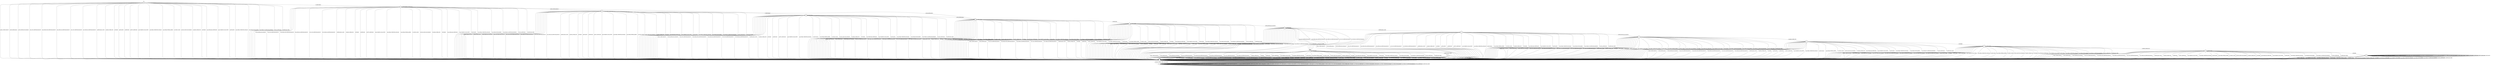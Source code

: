 digraph g {

	s0 [shape="doublecircle" label="s0"];
	s1 [shape="doublecircle" label="s1"];
	s2 [shape="circle" label="s2"];
	s3 [shape="doublecircle" label="s3"];
	s4 [shape="doublecircle" label="s4"];
	s5 [shape="doublecircle" label="s5"];
	s6 [shape="doublecircle" label="s6"];
	s7 [shape="doublecircle" label="s7"];
	s8 [shape="doublecircle" label="s8"];
	s9 [shape="doublecircle" label="s9"];
	s10 [shape="doublecircle" label="s10"];
	s11 [shape="doublecircle" label="s11"];
	s12 [shape="doublecircle" label="s12"];
	s13 [shape="doublecircle" label="s13"];
	s14 [shape="doublecircle" label="s14"];
	s15 [shape="doublecircle" label="s15"];
	s16 [shape="doublecircle" label="s16"];
	s0 -> s1 [label="I_HELLO_VERIFY_REQUEST"];
	s0 -> s1 [label="I_ECDH_SERVER_HELLO"];
	s0 -> s1 [label="I_ECDH_SERVER_KEY_EXCHANGE"];
	s0 -> s1 [label="I_RSA_SIGN_CERTIFICATE_REQUEST"];
	s0 -> s1 [label="I_RSA_FIXED_ECDH_CERTIFICATE_REQUEST"];
	s0 -> s1 [label="I_RSA_FIXED_DH_CERTIFICATE_REQUEST"];
	s0 -> s1 [label="I_DSS_SIGN_CERTIFICATE_REQUEST"];
	s0 -> s1 [label="I_DSS_FIXED_DH_CERTIFICATE_REQUEST"];
	s0 -> s1 [label="I_SERVER_HELLO_DONE"];
	s0 -> s1 [label="I_CHANGE_CIPHER_SPEC"];
	s0 -> s1 [label="I_FINISHED"];
	s0 -> s1 [label="I_APPLICATION"];
	s0 -> s1 [label="I_CERTIFICATE"];
	s0 -> s1 [label="I_EMPTY_CERTIFICATE"];
	s0 -> s1 [label="I_Alert(WARNING,CLOSE_NOTIFY)"];
	s0 -> s1 [label="I_Alert(FATAL,UNEXPECTED_MESSAGE)"];
	s0 -> s3 [label="O_CLIENT_HELLO"];
	s0 -> s1 [label="O_Alert(FATAL,INTERNAL_ERROR)"];
	s0 -> s1 [label="O_SOCKET_CLOSED"];
	s0 -> s1 [label="O_ECDH_CLIENT_KEY_EXCHANGE"];
	s0 -> s1 [label="O_CHANGE_CIPHER_SPEC"];
	s0 -> s1 [label="O_FINISHED"];
	s0 -> s1 [label="O_Alert(FATAL,BAD_CERTIFICATE)"];
	s0 -> s1 [label="O_Alert(WARNING,CLOSE_NOTIFY)"];
	s0 -> s1 [label="O_APPLICATION"];
	s0 -> s1 [label="O_Alert(FATAL,UNEXPECTED_MESSAGE)"];
	s0 -> s1 [label="O_Alert(FATAL,DECODE_ERROR)"];
	s0 -> s1 [label="O_Alert(FATAL,NO_CERTIFICATE_RESERVED)"];
	s0 -> s1 [label="O_ECDSA_CERTIFICATE"];
	s0 -> s1 [label="O_CERTIFICATE_VERIFY"];
	s1 -> s1 [label="I_HELLO_VERIFY_REQUEST"];
	s1 -> s1 [label="I_ECDH_SERVER_HELLO"];
	s1 -> s1 [label="I_ECDH_SERVER_KEY_EXCHANGE"];
	s1 -> s1 [label="I_RSA_SIGN_CERTIFICATE_REQUEST"];
	s1 -> s1 [label="I_RSA_FIXED_ECDH_CERTIFICATE_REQUEST"];
	s1 -> s1 [label="I_RSA_FIXED_DH_CERTIFICATE_REQUEST"];
	s1 -> s1 [label="I_DSS_SIGN_CERTIFICATE_REQUEST"];
	s1 -> s1 [label="I_DSS_FIXED_DH_CERTIFICATE_REQUEST"];
	s1 -> s1 [label="I_SERVER_HELLO_DONE"];
	s1 -> s1 [label="I_CHANGE_CIPHER_SPEC"];
	s1 -> s1 [label="I_FINISHED"];
	s1 -> s1 [label="I_APPLICATION"];
	s1 -> s1 [label="I_CERTIFICATE"];
	s1 -> s1 [label="I_EMPTY_CERTIFICATE"];
	s1 -> s1 [label="I_Alert(WARNING,CLOSE_NOTIFY)"];
	s1 -> s1 [label="I_Alert(FATAL,UNEXPECTED_MESSAGE)"];
	s1 -> s1 [label="O_CLIENT_HELLO"];
	s1 -> s1 [label="O_Alert(FATAL,INTERNAL_ERROR)"];
	s1 -> s1 [label="O_SOCKET_CLOSED"];
	s1 -> s1 [label="O_ECDH_CLIENT_KEY_EXCHANGE"];
	s1 -> s2 [label="O_CHANGE_CIPHER_SPEC"];
	s1 -> s1 [label="O_FINISHED"];
	s1 -> s1 [label="O_Alert(FATAL,BAD_CERTIFICATE)"];
	s1 -> s1 [label="O_Alert(WARNING,CLOSE_NOTIFY)"];
	s1 -> s2 [label="O_APPLICATION"];
	s1 -> s1 [label="O_Alert(FATAL,UNEXPECTED_MESSAGE)"];
	s1 -> s1 [label="O_Alert(FATAL,DECODE_ERROR)"];
	s1 -> s1 [label="O_Alert(FATAL,NO_CERTIFICATE_RESERVED)"];
	s1 -> s1 [label="O_ECDSA_CERTIFICATE"];
	s1 -> s1 [label="O_CERTIFICATE_VERIFY"];
	s2 -> s2 [label="I_HELLO_VERIFY_REQUEST"];
	s2 -> s2 [label="I_ECDH_SERVER_HELLO"];
	s2 -> s2 [label="I_ECDH_SERVER_KEY_EXCHANGE"];
	s2 -> s2 [label="I_RSA_SIGN_CERTIFICATE_REQUEST"];
	s2 -> s2 [label="I_RSA_FIXED_ECDH_CERTIFICATE_REQUEST"];
	s2 -> s2 [label="I_RSA_FIXED_DH_CERTIFICATE_REQUEST"];
	s2 -> s2 [label="I_DSS_SIGN_CERTIFICATE_REQUEST"];
	s2 -> s2 [label="I_DSS_FIXED_DH_CERTIFICATE_REQUEST"];
	s2 -> s2 [label="I_SERVER_HELLO_DONE"];
	s2 -> s2 [label="I_CHANGE_CIPHER_SPEC"];
	s2 -> s2 [label="I_FINISHED"];
	s2 -> s2 [label="I_APPLICATION"];
	s2 -> s2 [label="I_CERTIFICATE"];
	s2 -> s2 [label="I_EMPTY_CERTIFICATE"];
	s2 -> s2 [label="I_Alert(WARNING,CLOSE_NOTIFY)"];
	s2 -> s2 [label="I_Alert(FATAL,UNEXPECTED_MESSAGE)"];
	s2 -> s2 [label="O_CLIENT_HELLO"];
	s2 -> s2 [label="O_Alert(FATAL,INTERNAL_ERROR)"];
	s2 -> s2 [label="O_SOCKET_CLOSED"];
	s2 -> s2 [label="O_ECDH_CLIENT_KEY_EXCHANGE"];
	s2 -> s2 [label="O_CHANGE_CIPHER_SPEC"];
	s2 -> s2 [label="O_FINISHED"];
	s2 -> s2 [label="O_Alert(FATAL,BAD_CERTIFICATE)"];
	s2 -> s2 [label="O_Alert(WARNING,CLOSE_NOTIFY)"];
	s2 -> s2 [label="O_APPLICATION"];
	s2 -> s2 [label="O_Alert(FATAL,UNEXPECTED_MESSAGE)"];
	s2 -> s2 [label="O_Alert(FATAL,DECODE_ERROR)"];
	s2 -> s2 [label="O_Alert(FATAL,NO_CERTIFICATE_RESERVED)"];
	s2 -> s2 [label="O_ECDSA_CERTIFICATE"];
	s2 -> s2 [label="O_CERTIFICATE_VERIFY"];
	s3 -> s4 [label="I_HELLO_VERIFY_REQUEST"];
	s3 -> s6 [label="I_ECDH_SERVER_HELLO"];
	s3 -> s1 [label="I_ECDH_SERVER_KEY_EXCHANGE"];
	s3 -> s1 [label="I_RSA_SIGN_CERTIFICATE_REQUEST"];
	s3 -> s1 [label="I_RSA_FIXED_ECDH_CERTIFICATE_REQUEST"];
	s3 -> s1 [label="I_RSA_FIXED_DH_CERTIFICATE_REQUEST"];
	s3 -> s1 [label="I_DSS_SIGN_CERTIFICATE_REQUEST"];
	s3 -> s1 [label="I_DSS_FIXED_DH_CERTIFICATE_REQUEST"];
	s3 -> s1 [label="I_SERVER_HELLO_DONE"];
	s3 -> s1 [label="I_CHANGE_CIPHER_SPEC"];
	s3 -> s1 [label="I_FINISHED"];
	s3 -> s3 [label="I_APPLICATION"];
	s3 -> s1 [label="I_CERTIFICATE"];
	s3 -> s1 [label="I_EMPTY_CERTIFICATE"];
	s3 -> s1 [label="I_Alert(WARNING,CLOSE_NOTIFY)"];
	s3 -> s1 [label="I_Alert(FATAL,UNEXPECTED_MESSAGE)"];
	s3 -> s3 [label="O_CLIENT_HELLO"];
	s3 -> s1 [label="O_Alert(FATAL,INTERNAL_ERROR)"];
	s3 -> s1 [label="O_SOCKET_CLOSED"];
	s3 -> s1 [label="O_ECDH_CLIENT_KEY_EXCHANGE"];
	s3 -> s1 [label="O_CHANGE_CIPHER_SPEC"];
	s3 -> s1 [label="O_FINISHED"];
	s3 -> s1 [label="O_Alert(FATAL,BAD_CERTIFICATE)"];
	s3 -> s1 [label="O_Alert(WARNING,CLOSE_NOTIFY)"];
	s3 -> s1 [label="O_APPLICATION"];
	s3 -> s1 [label="O_Alert(FATAL,UNEXPECTED_MESSAGE)"];
	s3 -> s1 [label="O_Alert(FATAL,DECODE_ERROR)"];
	s3 -> s1 [label="O_Alert(FATAL,NO_CERTIFICATE_RESERVED)"];
	s3 -> s1 [label="O_ECDSA_CERTIFICATE"];
	s3 -> s1 [label="O_CERTIFICATE_VERIFY"];
	s4 -> s1 [label="I_HELLO_VERIFY_REQUEST"];
	s4 -> s1 [label="I_ECDH_SERVER_HELLO"];
	s4 -> s1 [label="I_ECDH_SERVER_KEY_EXCHANGE"];
	s4 -> s1 [label="I_RSA_SIGN_CERTIFICATE_REQUEST"];
	s4 -> s1 [label="I_RSA_FIXED_ECDH_CERTIFICATE_REQUEST"];
	s4 -> s1 [label="I_RSA_FIXED_DH_CERTIFICATE_REQUEST"];
	s4 -> s1 [label="I_DSS_SIGN_CERTIFICATE_REQUEST"];
	s4 -> s1 [label="I_DSS_FIXED_DH_CERTIFICATE_REQUEST"];
	s4 -> s1 [label="I_SERVER_HELLO_DONE"];
	s4 -> s1 [label="I_CHANGE_CIPHER_SPEC"];
	s4 -> s1 [label="I_FINISHED"];
	s4 -> s1 [label="I_APPLICATION"];
	s4 -> s1 [label="I_CERTIFICATE"];
	s4 -> s1 [label="I_EMPTY_CERTIFICATE"];
	s4 -> s1 [label="I_Alert(WARNING,CLOSE_NOTIFY)"];
	s4 -> s1 [label="I_Alert(FATAL,UNEXPECTED_MESSAGE)"];
	s4 -> s5 [label="O_CLIENT_HELLO"];
	s4 -> s1 [label="O_Alert(FATAL,INTERNAL_ERROR)"];
	s4 -> s1 [label="O_SOCKET_CLOSED"];
	s4 -> s1 [label="O_ECDH_CLIENT_KEY_EXCHANGE"];
	s4 -> s1 [label="O_CHANGE_CIPHER_SPEC"];
	s4 -> s1 [label="O_FINISHED"];
	s4 -> s1 [label="O_Alert(FATAL,BAD_CERTIFICATE)"];
	s4 -> s1 [label="O_Alert(WARNING,CLOSE_NOTIFY)"];
	s4 -> s1 [label="O_APPLICATION"];
	s4 -> s1 [label="O_Alert(FATAL,UNEXPECTED_MESSAGE)"];
	s4 -> s1 [label="O_Alert(FATAL,DECODE_ERROR)"];
	s4 -> s1 [label="O_Alert(FATAL,NO_CERTIFICATE_RESERVED)"];
	s4 -> s1 [label="O_ECDSA_CERTIFICATE"];
	s4 -> s1 [label="O_CERTIFICATE_VERIFY"];
	s5 -> s1 [label="I_HELLO_VERIFY_REQUEST"];
	s5 -> s6 [label="I_ECDH_SERVER_HELLO"];
	s5 -> s1 [label="I_ECDH_SERVER_KEY_EXCHANGE"];
	s5 -> s1 [label="I_RSA_SIGN_CERTIFICATE_REQUEST"];
	s5 -> s1 [label="I_RSA_FIXED_ECDH_CERTIFICATE_REQUEST"];
	s5 -> s1 [label="I_RSA_FIXED_DH_CERTIFICATE_REQUEST"];
	s5 -> s1 [label="I_DSS_SIGN_CERTIFICATE_REQUEST"];
	s5 -> s1 [label="I_DSS_FIXED_DH_CERTIFICATE_REQUEST"];
	s5 -> s1 [label="I_SERVER_HELLO_DONE"];
	s5 -> s1 [label="I_CHANGE_CIPHER_SPEC"];
	s5 -> s1 [label="I_FINISHED"];
	s5 -> s5 [label="I_APPLICATION"];
	s5 -> s1 [label="I_CERTIFICATE"];
	s5 -> s1 [label="I_EMPTY_CERTIFICATE"];
	s5 -> s1 [label="I_Alert(WARNING,CLOSE_NOTIFY)"];
	s5 -> s1 [label="I_Alert(FATAL,UNEXPECTED_MESSAGE)"];
	s5 -> s1 [label="O_CLIENT_HELLO"];
	s5 -> s1 [label="O_Alert(FATAL,INTERNAL_ERROR)"];
	s5 -> s1 [label="O_SOCKET_CLOSED"];
	s5 -> s1 [label="O_ECDH_CLIENT_KEY_EXCHANGE"];
	s5 -> s1 [label="O_CHANGE_CIPHER_SPEC"];
	s5 -> s1 [label="O_FINISHED"];
	s5 -> s1 [label="O_Alert(FATAL,BAD_CERTIFICATE)"];
	s5 -> s1 [label="O_Alert(WARNING,CLOSE_NOTIFY)"];
	s5 -> s1 [label="O_APPLICATION"];
	s5 -> s1 [label="O_Alert(FATAL,UNEXPECTED_MESSAGE)"];
	s5 -> s1 [label="O_Alert(FATAL,DECODE_ERROR)"];
	s5 -> s1 [label="O_Alert(FATAL,NO_CERTIFICATE_RESERVED)"];
	s5 -> s1 [label="O_ECDSA_CERTIFICATE"];
	s5 -> s1 [label="O_CERTIFICATE_VERIFY"];
	s6 -> s1 [label="I_HELLO_VERIFY_REQUEST"];
	s6 -> s1 [label="I_ECDH_SERVER_HELLO"];
	s6 -> s1 [label="I_ECDH_SERVER_KEY_EXCHANGE"];
	s6 -> s1 [label="I_RSA_SIGN_CERTIFICATE_REQUEST"];
	s6 -> s1 [label="I_RSA_FIXED_ECDH_CERTIFICATE_REQUEST"];
	s6 -> s1 [label="I_RSA_FIXED_DH_CERTIFICATE_REQUEST"];
	s6 -> s1 [label="I_DSS_SIGN_CERTIFICATE_REQUEST"];
	s6 -> s1 [label="I_DSS_FIXED_DH_CERTIFICATE_REQUEST"];
	s6 -> s1 [label="I_SERVER_HELLO_DONE"];
	s6 -> s1 [label="I_CHANGE_CIPHER_SPEC"];
	s6 -> s1 [label="I_FINISHED"];
	s6 -> s6 [label="I_APPLICATION"];
	s6 -> s7 [label="I_CERTIFICATE"];
	s6 -> s1 [label="I_EMPTY_CERTIFICATE"];
	s6 -> s1 [label="I_Alert(WARNING,CLOSE_NOTIFY)"];
	s6 -> s1 [label="I_Alert(FATAL,UNEXPECTED_MESSAGE)"];
	s6 -> s1 [label="O_CLIENT_HELLO"];
	s6 -> s1 [label="O_Alert(FATAL,INTERNAL_ERROR)"];
	s6 -> s1 [label="O_SOCKET_CLOSED"];
	s6 -> s1 [label="O_ECDH_CLIENT_KEY_EXCHANGE"];
	s6 -> s1 [label="O_CHANGE_CIPHER_SPEC"];
	s6 -> s1 [label="O_FINISHED"];
	s6 -> s1 [label="O_Alert(FATAL,BAD_CERTIFICATE)"];
	s6 -> s1 [label="O_Alert(WARNING,CLOSE_NOTIFY)"];
	s6 -> s1 [label="O_APPLICATION"];
	s6 -> s1 [label="O_Alert(FATAL,UNEXPECTED_MESSAGE)"];
	s6 -> s1 [label="O_Alert(FATAL,DECODE_ERROR)"];
	s6 -> s1 [label="O_Alert(FATAL,NO_CERTIFICATE_RESERVED)"];
	s6 -> s1 [label="O_ECDSA_CERTIFICATE"];
	s6 -> s1 [label="O_CERTIFICATE_VERIFY"];
	s7 -> s1 [label="I_HELLO_VERIFY_REQUEST"];
	s7 -> s1 [label="I_ECDH_SERVER_HELLO"];
	s7 -> s8 [label="I_ECDH_SERVER_KEY_EXCHANGE"];
	s7 -> s1 [label="I_RSA_SIGN_CERTIFICATE_REQUEST"];
	s7 -> s1 [label="I_RSA_FIXED_ECDH_CERTIFICATE_REQUEST"];
	s7 -> s1 [label="I_RSA_FIXED_DH_CERTIFICATE_REQUEST"];
	s7 -> s1 [label="I_DSS_SIGN_CERTIFICATE_REQUEST"];
	s7 -> s1 [label="I_DSS_FIXED_DH_CERTIFICATE_REQUEST"];
	s7 -> s1 [label="I_SERVER_HELLO_DONE"];
	s7 -> s1 [label="I_CHANGE_CIPHER_SPEC"];
	s7 -> s1 [label="I_FINISHED"];
	s7 -> s7 [label="I_APPLICATION"];
	s7 -> s1 [label="I_CERTIFICATE"];
	s7 -> s1 [label="I_EMPTY_CERTIFICATE"];
	s7 -> s1 [label="I_Alert(WARNING,CLOSE_NOTIFY)"];
	s7 -> s1 [label="I_Alert(FATAL,UNEXPECTED_MESSAGE)"];
	s7 -> s1 [label="O_CLIENT_HELLO"];
	s7 -> s1 [label="O_Alert(FATAL,INTERNAL_ERROR)"];
	s7 -> s1 [label="O_SOCKET_CLOSED"];
	s7 -> s1 [label="O_ECDH_CLIENT_KEY_EXCHANGE"];
	s7 -> s1 [label="O_CHANGE_CIPHER_SPEC"];
	s7 -> s1 [label="O_FINISHED"];
	s7 -> s1 [label="O_Alert(FATAL,BAD_CERTIFICATE)"];
	s7 -> s1 [label="O_Alert(WARNING,CLOSE_NOTIFY)"];
	s7 -> s1 [label="O_APPLICATION"];
	s7 -> s1 [label="O_Alert(FATAL,UNEXPECTED_MESSAGE)"];
	s7 -> s1 [label="O_Alert(FATAL,DECODE_ERROR)"];
	s7 -> s1 [label="O_Alert(FATAL,NO_CERTIFICATE_RESERVED)"];
	s7 -> s1 [label="O_ECDSA_CERTIFICATE"];
	s7 -> s1 [label="O_CERTIFICATE_VERIFY"];
	s8 -> s1 [label="I_HELLO_VERIFY_REQUEST"];
	s8 -> s1 [label="I_ECDH_SERVER_HELLO"];
	s8 -> s1 [label="I_ECDH_SERVER_KEY_EXCHANGE"];
	s8 -> s9 [label="I_RSA_SIGN_CERTIFICATE_REQUEST"];
	s8 -> s9 [label="I_RSA_FIXED_ECDH_CERTIFICATE_REQUEST"];
	s8 -> s9 [label="I_RSA_FIXED_DH_CERTIFICATE_REQUEST"];
	s8 -> s9 [label="I_DSS_SIGN_CERTIFICATE_REQUEST"];
	s8 -> s9 [label="I_DSS_FIXED_DH_CERTIFICATE_REQUEST"];
	s8 -> s11 [label="I_SERVER_HELLO_DONE"];
	s8 -> s1 [label="I_CHANGE_CIPHER_SPEC"];
	s8 -> s1 [label="I_FINISHED"];
	s8 -> s8 [label="I_APPLICATION"];
	s8 -> s1 [label="I_CERTIFICATE"];
	s8 -> s1 [label="I_EMPTY_CERTIFICATE"];
	s8 -> s1 [label="I_Alert(WARNING,CLOSE_NOTIFY)"];
	s8 -> s1 [label="I_Alert(FATAL,UNEXPECTED_MESSAGE)"];
	s8 -> s1 [label="O_CLIENT_HELLO"];
	s8 -> s1 [label="O_Alert(FATAL,INTERNAL_ERROR)"];
	s8 -> s1 [label="O_SOCKET_CLOSED"];
	s8 -> s1 [label="O_ECDH_CLIENT_KEY_EXCHANGE"];
	s8 -> s1 [label="O_CHANGE_CIPHER_SPEC"];
	s8 -> s1 [label="O_FINISHED"];
	s8 -> s1 [label="O_Alert(FATAL,BAD_CERTIFICATE)"];
	s8 -> s1 [label="O_Alert(WARNING,CLOSE_NOTIFY)"];
	s8 -> s1 [label="O_APPLICATION"];
	s8 -> s1 [label="O_Alert(FATAL,UNEXPECTED_MESSAGE)"];
	s8 -> s1 [label="O_Alert(FATAL,DECODE_ERROR)"];
	s8 -> s1 [label="O_Alert(FATAL,NO_CERTIFICATE_RESERVED)"];
	s8 -> s1 [label="O_ECDSA_CERTIFICATE"];
	s8 -> s1 [label="O_CERTIFICATE_VERIFY"];
	s9 -> s1 [label="I_HELLO_VERIFY_REQUEST"];
	s9 -> s1 [label="I_ECDH_SERVER_HELLO"];
	s9 -> s1 [label="I_ECDH_SERVER_KEY_EXCHANGE"];
	s9 -> s1 [label="I_RSA_SIGN_CERTIFICATE_REQUEST"];
	s9 -> s1 [label="I_RSA_FIXED_ECDH_CERTIFICATE_REQUEST"];
	s9 -> s1 [label="I_RSA_FIXED_DH_CERTIFICATE_REQUEST"];
	s9 -> s1 [label="I_DSS_SIGN_CERTIFICATE_REQUEST"];
	s9 -> s1 [label="I_DSS_FIXED_DH_CERTIFICATE_REQUEST"];
	s9 -> s10 [label="I_SERVER_HELLO_DONE"];
	s9 -> s1 [label="I_CHANGE_CIPHER_SPEC"];
	s9 -> s1 [label="I_FINISHED"];
	s9 -> s9 [label="I_APPLICATION"];
	s9 -> s1 [label="I_CERTIFICATE"];
	s9 -> s1 [label="I_EMPTY_CERTIFICATE"];
	s9 -> s1 [label="I_Alert(WARNING,CLOSE_NOTIFY)"];
	s9 -> s1 [label="I_Alert(FATAL,UNEXPECTED_MESSAGE)"];
	s9 -> s1 [label="O_CLIENT_HELLO"];
	s9 -> s1 [label="O_Alert(FATAL,INTERNAL_ERROR)"];
	s9 -> s1 [label="O_SOCKET_CLOSED"];
	s9 -> s1 [label="O_ECDH_CLIENT_KEY_EXCHANGE"];
	s9 -> s1 [label="O_CHANGE_CIPHER_SPEC"];
	s9 -> s1 [label="O_FINISHED"];
	s9 -> s1 [label="O_Alert(FATAL,BAD_CERTIFICATE)"];
	s9 -> s1 [label="O_Alert(WARNING,CLOSE_NOTIFY)"];
	s9 -> s1 [label="O_APPLICATION"];
	s9 -> s1 [label="O_Alert(FATAL,UNEXPECTED_MESSAGE)"];
	s9 -> s1 [label="O_Alert(FATAL,DECODE_ERROR)"];
	s9 -> s1 [label="O_Alert(FATAL,NO_CERTIFICATE_RESERVED)"];
	s9 -> s1 [label="O_ECDSA_CERTIFICATE"];
	s9 -> s1 [label="O_CERTIFICATE_VERIFY"];
	s10 -> s1 [label="I_HELLO_VERIFY_REQUEST"];
	s10 -> s1 [label="I_ECDH_SERVER_HELLO"];
	s10 -> s1 [label="I_ECDH_SERVER_KEY_EXCHANGE"];
	s10 -> s1 [label="I_RSA_SIGN_CERTIFICATE_REQUEST"];
	s10 -> s1 [label="I_RSA_FIXED_ECDH_CERTIFICATE_REQUEST"];
	s10 -> s1 [label="I_RSA_FIXED_DH_CERTIFICATE_REQUEST"];
	s10 -> s1 [label="I_DSS_SIGN_CERTIFICATE_REQUEST"];
	s10 -> s1 [label="I_DSS_FIXED_DH_CERTIFICATE_REQUEST"];
	s10 -> s1 [label="I_SERVER_HELLO_DONE"];
	s10 -> s1 [label="I_CHANGE_CIPHER_SPEC"];
	s10 -> s1 [label="I_FINISHED"];
	s10 -> s1 [label="I_APPLICATION"];
	s10 -> s1 [label="I_CERTIFICATE"];
	s10 -> s1 [label="I_EMPTY_CERTIFICATE"];
	s10 -> s1 [label="I_Alert(WARNING,CLOSE_NOTIFY)"];
	s10 -> s1 [label="I_Alert(FATAL,UNEXPECTED_MESSAGE)"];
	s10 -> s1 [label="O_CLIENT_HELLO"];
	s10 -> s1 [label="O_Alert(FATAL,INTERNAL_ERROR)"];
	s10 -> s1 [label="O_SOCKET_CLOSED"];
	s10 -> s1 [label="O_ECDH_CLIENT_KEY_EXCHANGE"];
	s10 -> s1 [label="O_CHANGE_CIPHER_SPEC"];
	s10 -> s1 [label="O_FINISHED"];
	s10 -> s1 [label="O_Alert(FATAL,BAD_CERTIFICATE)"];
	s10 -> s1 [label="O_Alert(WARNING,CLOSE_NOTIFY)"];
	s10 -> s1 [label="O_APPLICATION"];
	s10 -> s1 [label="O_Alert(FATAL,UNEXPECTED_MESSAGE)"];
	s10 -> s1 [label="O_Alert(FATAL,DECODE_ERROR)"];
	s10 -> s1 [label="O_Alert(FATAL,NO_CERTIFICATE_RESERVED)"];
	s10 -> s1 [label="O_ECDSA_CERTIFICATE"];
	s10 -> s1 [label="O_CERTIFICATE_VERIFY"];
	s11 -> s1 [label="I_HELLO_VERIFY_REQUEST"];
	s11 -> s1 [label="I_ECDH_SERVER_HELLO"];
	s11 -> s1 [label="I_ECDH_SERVER_KEY_EXCHANGE"];
	s11 -> s1 [label="I_RSA_SIGN_CERTIFICATE_REQUEST"];
	s11 -> s1 [label="I_RSA_FIXED_ECDH_CERTIFICATE_REQUEST"];
	s11 -> s1 [label="I_RSA_FIXED_DH_CERTIFICATE_REQUEST"];
	s11 -> s1 [label="I_DSS_SIGN_CERTIFICATE_REQUEST"];
	s11 -> s1 [label="I_DSS_FIXED_DH_CERTIFICATE_REQUEST"];
	s11 -> s1 [label="I_SERVER_HELLO_DONE"];
	s11 -> s1 [label="I_CHANGE_CIPHER_SPEC"];
	s11 -> s1 [label="I_FINISHED"];
	s11 -> s1 [label="I_APPLICATION"];
	s11 -> s1 [label="I_CERTIFICATE"];
	s11 -> s1 [label="I_EMPTY_CERTIFICATE"];
	s11 -> s1 [label="I_Alert(WARNING,CLOSE_NOTIFY)"];
	s11 -> s1 [label="I_Alert(FATAL,UNEXPECTED_MESSAGE)"];
	s11 -> s1 [label="O_CLIENT_HELLO"];
	s11 -> s1 [label="O_Alert(FATAL,INTERNAL_ERROR)"];
	s11 -> s1 [label="O_SOCKET_CLOSED"];
	s11 -> s12 [label="O_ECDH_CLIENT_KEY_EXCHANGE"];
	s11 -> s1 [label="O_CHANGE_CIPHER_SPEC"];
	s11 -> s1 [label="O_FINISHED"];
	s11 -> s1 [label="O_Alert(FATAL,BAD_CERTIFICATE)"];
	s11 -> s1 [label="O_Alert(WARNING,CLOSE_NOTIFY)"];
	s11 -> s1 [label="O_APPLICATION"];
	s11 -> s1 [label="O_Alert(FATAL,UNEXPECTED_MESSAGE)"];
	s11 -> s1 [label="O_Alert(FATAL,DECODE_ERROR)"];
	s11 -> s1 [label="O_Alert(FATAL,NO_CERTIFICATE_RESERVED)"];
	s11 -> s1 [label="O_ECDSA_CERTIFICATE"];
	s11 -> s1 [label="O_CERTIFICATE_VERIFY"];
	s12 -> s1 [label="I_HELLO_VERIFY_REQUEST"];
	s12 -> s1 [label="I_ECDH_SERVER_HELLO"];
	s12 -> s1 [label="I_ECDH_SERVER_KEY_EXCHANGE"];
	s12 -> s1 [label="I_RSA_SIGN_CERTIFICATE_REQUEST"];
	s12 -> s1 [label="I_RSA_FIXED_ECDH_CERTIFICATE_REQUEST"];
	s12 -> s1 [label="I_RSA_FIXED_DH_CERTIFICATE_REQUEST"];
	s12 -> s1 [label="I_DSS_SIGN_CERTIFICATE_REQUEST"];
	s12 -> s1 [label="I_DSS_FIXED_DH_CERTIFICATE_REQUEST"];
	s12 -> s1 [label="I_SERVER_HELLO_DONE"];
	s12 -> s1 [label="I_CHANGE_CIPHER_SPEC"];
	s12 -> s1 [label="I_FINISHED"];
	s12 -> s1 [label="I_APPLICATION"];
	s12 -> s1 [label="I_CERTIFICATE"];
	s12 -> s1 [label="I_EMPTY_CERTIFICATE"];
	s12 -> s1 [label="I_Alert(WARNING,CLOSE_NOTIFY)"];
	s12 -> s1 [label="I_Alert(FATAL,UNEXPECTED_MESSAGE)"];
	s12 -> s1 [label="O_CLIENT_HELLO"];
	s12 -> s1 [label="O_Alert(FATAL,INTERNAL_ERROR)"];
	s12 -> s1 [label="O_SOCKET_CLOSED"];
	s12 -> s1 [label="O_ECDH_CLIENT_KEY_EXCHANGE"];
	s12 -> s13 [label="O_CHANGE_CIPHER_SPEC"];
	s12 -> s1 [label="O_FINISHED"];
	s12 -> s1 [label="O_Alert(FATAL,BAD_CERTIFICATE)"];
	s12 -> s1 [label="O_Alert(WARNING,CLOSE_NOTIFY)"];
	s12 -> s1 [label="O_APPLICATION"];
	s12 -> s1 [label="O_Alert(FATAL,UNEXPECTED_MESSAGE)"];
	s12 -> s1 [label="O_Alert(FATAL,DECODE_ERROR)"];
	s12 -> s1 [label="O_Alert(FATAL,NO_CERTIFICATE_RESERVED)"];
	s12 -> s1 [label="O_ECDSA_CERTIFICATE"];
	s12 -> s1 [label="O_CERTIFICATE_VERIFY"];
	s13 -> s1 [label="I_HELLO_VERIFY_REQUEST"];
	s13 -> s1 [label="I_ECDH_SERVER_HELLO"];
	s13 -> s1 [label="I_ECDH_SERVER_KEY_EXCHANGE"];
	s13 -> s1 [label="I_RSA_SIGN_CERTIFICATE_REQUEST"];
	s13 -> s1 [label="I_RSA_FIXED_ECDH_CERTIFICATE_REQUEST"];
	s13 -> s1 [label="I_RSA_FIXED_DH_CERTIFICATE_REQUEST"];
	s13 -> s1 [label="I_DSS_SIGN_CERTIFICATE_REQUEST"];
	s13 -> s1 [label="I_DSS_FIXED_DH_CERTIFICATE_REQUEST"];
	s13 -> s1 [label="I_SERVER_HELLO_DONE"];
	s13 -> s1 [label="I_CHANGE_CIPHER_SPEC"];
	s13 -> s1 [label="I_FINISHED"];
	s13 -> s1 [label="I_APPLICATION"];
	s13 -> s1 [label="I_CERTIFICATE"];
	s13 -> s1 [label="I_EMPTY_CERTIFICATE"];
	s13 -> s1 [label="I_Alert(WARNING,CLOSE_NOTIFY)"];
	s13 -> s1 [label="I_Alert(FATAL,UNEXPECTED_MESSAGE)"];
	s13 -> s1 [label="O_CLIENT_HELLO"];
	s13 -> s1 [label="O_Alert(FATAL,INTERNAL_ERROR)"];
	s13 -> s1 [label="O_SOCKET_CLOSED"];
	s13 -> s1 [label="O_ECDH_CLIENT_KEY_EXCHANGE"];
	s13 -> s1 [label="O_CHANGE_CIPHER_SPEC"];
	s13 -> s14 [label="O_FINISHED"];
	s13 -> s1 [label="O_Alert(FATAL,BAD_CERTIFICATE)"];
	s13 -> s1 [label="O_Alert(WARNING,CLOSE_NOTIFY)"];
	s13 -> s1 [label="O_APPLICATION"];
	s13 -> s1 [label="O_Alert(FATAL,UNEXPECTED_MESSAGE)"];
	s13 -> s1 [label="O_Alert(FATAL,DECODE_ERROR)"];
	s13 -> s1 [label="O_Alert(FATAL,NO_CERTIFICATE_RESERVED)"];
	s13 -> s1 [label="O_ECDSA_CERTIFICATE"];
	s13 -> s1 [label="O_CERTIFICATE_VERIFY"];
	s14 -> s1 [label="I_HELLO_VERIFY_REQUEST"];
	s14 -> s1 [label="I_ECDH_SERVER_HELLO"];
	s14 -> s1 [label="I_ECDH_SERVER_KEY_EXCHANGE"];
	s14 -> s1 [label="I_RSA_SIGN_CERTIFICATE_REQUEST"];
	s14 -> s1 [label="I_RSA_FIXED_ECDH_CERTIFICATE_REQUEST"];
	s14 -> s1 [label="I_RSA_FIXED_DH_CERTIFICATE_REQUEST"];
	s14 -> s1 [label="I_DSS_SIGN_CERTIFICATE_REQUEST"];
	s14 -> s1 [label="I_DSS_FIXED_DH_CERTIFICATE_REQUEST"];
	s14 -> s1 [label="I_SERVER_HELLO_DONE"];
	s14 -> s15 [label="I_CHANGE_CIPHER_SPEC"];
	s14 -> s1 [label="I_FINISHED"];
	s14 -> s14 [label="I_APPLICATION"];
	s14 -> s1 [label="I_CERTIFICATE"];
	s14 -> s1 [label="I_EMPTY_CERTIFICATE"];
	s14 -> s1 [label="I_Alert(WARNING,CLOSE_NOTIFY)"];
	s14 -> s1 [label="I_Alert(FATAL,UNEXPECTED_MESSAGE)"];
	s14 -> s1 [label="O_CLIENT_HELLO"];
	s14 -> s1 [label="O_Alert(FATAL,INTERNAL_ERROR)"];
	s14 -> s1 [label="O_SOCKET_CLOSED"];
	s14 -> s1 [label="O_ECDH_CLIENT_KEY_EXCHANGE"];
	s14 -> s1 [label="O_CHANGE_CIPHER_SPEC"];
	s14 -> s1 [label="O_FINISHED"];
	s14 -> s1 [label="O_Alert(FATAL,BAD_CERTIFICATE)"];
	s14 -> s1 [label="O_Alert(WARNING,CLOSE_NOTIFY)"];
	s14 -> s1 [label="O_APPLICATION"];
	s14 -> s1 [label="O_Alert(FATAL,UNEXPECTED_MESSAGE)"];
	s14 -> s1 [label="O_Alert(FATAL,DECODE_ERROR)"];
	s14 -> s1 [label="O_Alert(FATAL,NO_CERTIFICATE_RESERVED)"];
	s14 -> s1 [label="O_ECDSA_CERTIFICATE"];
	s14 -> s1 [label="O_CERTIFICATE_VERIFY"];
	s15 -> s1 [label="I_HELLO_VERIFY_REQUEST"];
	s15 -> s1 [label="I_ECDH_SERVER_HELLO"];
	s15 -> s1 [label="I_ECDH_SERVER_KEY_EXCHANGE"];
	s15 -> s1 [label="I_RSA_SIGN_CERTIFICATE_REQUEST"];
	s15 -> s1 [label="I_RSA_FIXED_ECDH_CERTIFICATE_REQUEST"];
	s15 -> s1 [label="I_RSA_FIXED_DH_CERTIFICATE_REQUEST"];
	s15 -> s1 [label="I_DSS_SIGN_CERTIFICATE_REQUEST"];
	s15 -> s1 [label="I_DSS_FIXED_DH_CERTIFICATE_REQUEST"];
	s15 -> s1 [label="I_SERVER_HELLO_DONE"];
	s15 -> s1 [label="I_CHANGE_CIPHER_SPEC"];
	s15 -> s16 [label="I_FINISHED"];
	s15 -> s15 [label="I_APPLICATION"];
	s15 -> s1 [label="I_CERTIFICATE"];
	s15 -> s1 [label="I_EMPTY_CERTIFICATE"];
	s15 -> s1 [label="I_Alert(WARNING,CLOSE_NOTIFY)"];
	s15 -> s1 [label="I_Alert(FATAL,UNEXPECTED_MESSAGE)"];
	s15 -> s1 [label="O_CLIENT_HELLO"];
	s15 -> s1 [label="O_Alert(FATAL,INTERNAL_ERROR)"];
	s15 -> s1 [label="O_SOCKET_CLOSED"];
	s15 -> s1 [label="O_ECDH_CLIENT_KEY_EXCHANGE"];
	s15 -> s1 [label="O_CHANGE_CIPHER_SPEC"];
	s15 -> s1 [label="O_FINISHED"];
	s15 -> s1 [label="O_Alert(FATAL,BAD_CERTIFICATE)"];
	s15 -> s1 [label="O_Alert(WARNING,CLOSE_NOTIFY)"];
	s15 -> s1 [label="O_APPLICATION"];
	s15 -> s1 [label="O_Alert(FATAL,UNEXPECTED_MESSAGE)"];
	s15 -> s1 [label="O_Alert(FATAL,DECODE_ERROR)"];
	s15 -> s1 [label="O_Alert(FATAL,NO_CERTIFICATE_RESERVED)"];
	s15 -> s1 [label="O_ECDSA_CERTIFICATE"];
	s15 -> s1 [label="O_CERTIFICATE_VERIFY"];
	s16 -> s16 [label="I_HELLO_VERIFY_REQUEST"];
	s16 -> s16 [label="I_ECDH_SERVER_HELLO"];
	s16 -> s16 [label="I_ECDH_SERVER_KEY_EXCHANGE"];
	s16 -> s16 [label="I_RSA_SIGN_CERTIFICATE_REQUEST"];
	s16 -> s16 [label="I_RSA_FIXED_ECDH_CERTIFICATE_REQUEST"];
	s16 -> s16 [label="I_RSA_FIXED_DH_CERTIFICATE_REQUEST"];
	s16 -> s16 [label="I_DSS_SIGN_CERTIFICATE_REQUEST"];
	s16 -> s16 [label="I_DSS_FIXED_DH_CERTIFICATE_REQUEST"];
	s16 -> s16 [label="I_SERVER_HELLO_DONE"];
	s16 -> s1 [label="I_CHANGE_CIPHER_SPEC"];
	s16 -> s16 [label="I_FINISHED"];
	s16 -> s16 [label="I_APPLICATION"];
	s16 -> s16 [label="I_CERTIFICATE"];
	s16 -> s16 [label="I_EMPTY_CERTIFICATE"];
	s16 -> s1 [label="I_Alert(WARNING,CLOSE_NOTIFY)"];
	s16 -> s1 [label="I_Alert(FATAL,UNEXPECTED_MESSAGE)"];
	s16 -> s1 [label="O_CLIENT_HELLO"];
	s16 -> s1 [label="O_Alert(FATAL,INTERNAL_ERROR)"];
	s16 -> s1 [label="O_SOCKET_CLOSED"];
	s16 -> s1 [label="O_ECDH_CLIENT_KEY_EXCHANGE"];
	s16 -> s1 [label="O_CHANGE_CIPHER_SPEC"];
	s16 -> s1 [label="O_FINISHED"];
	s16 -> s1 [label="O_Alert(FATAL,BAD_CERTIFICATE)"];
	s16 -> s1 [label="O_Alert(WARNING,CLOSE_NOTIFY)"];
	s16 -> s16 [label="O_APPLICATION"];
	s16 -> s1 [label="O_Alert(FATAL,UNEXPECTED_MESSAGE)"];
	s16 -> s1 [label="O_Alert(FATAL,DECODE_ERROR)"];
	s16 -> s1 [label="O_Alert(FATAL,NO_CERTIFICATE_RESERVED)"];
	s16 -> s1 [label="O_ECDSA_CERTIFICATE"];
	s16 -> s1 [label="O_CERTIFICATE_VERIFY"];

__start0 [label="" shape="none" width="0" height="0"];
__start0 -> s0;

}
